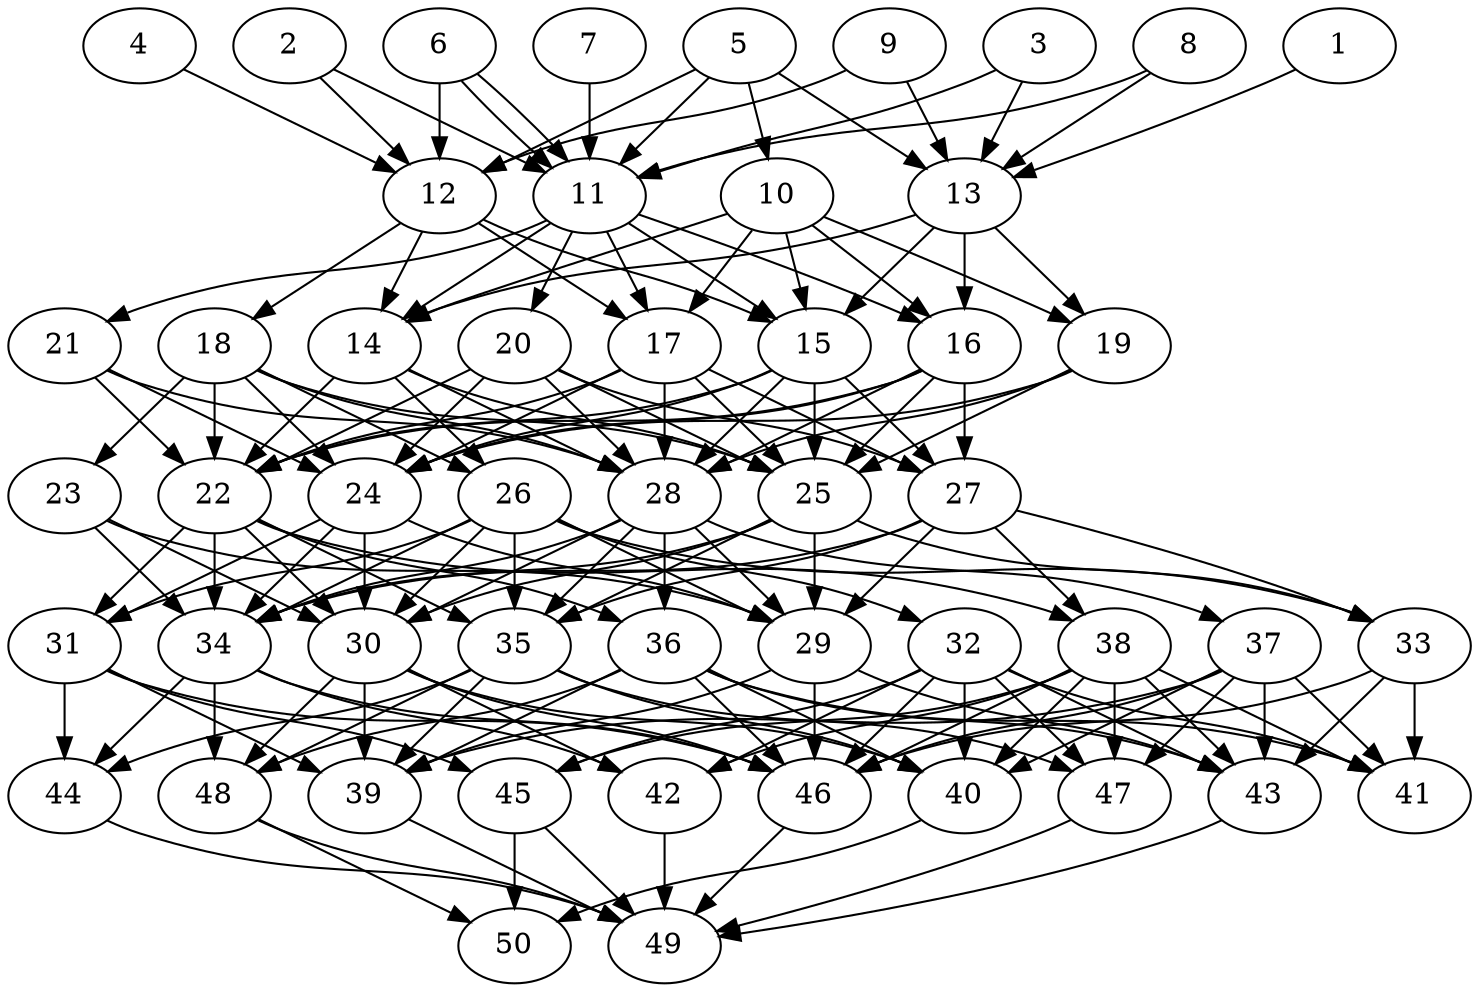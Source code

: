 // DAG automatically generated by daggen at Thu Oct  3 14:07:58 2019
// ./daggen --dot -n 50 --ccr 0.5 --fat 0.5 --regular 0.5 --density 0.9 --mindata 5242880 --maxdata 52428800 
digraph G {
  1 [size="56664064", alpha="0.07", expect_size="28332032"] 
  1 -> 13 [size ="28332032"]
  2 [size="47271936", alpha="0.03", expect_size="23635968"] 
  2 -> 11 [size ="23635968"]
  2 -> 12 [size ="23635968"]
  3 [size="73373696", alpha="0.11", expect_size="36686848"] 
  3 -> 11 [size ="36686848"]
  3 -> 13 [size ="36686848"]
  4 [size="70514688", alpha="0.09", expect_size="35257344"] 
  4 -> 12 [size ="35257344"]
  5 [size="66314240", alpha="0.09", expect_size="33157120"] 
  5 -> 10 [size ="33157120"]
  5 -> 11 [size ="33157120"]
  5 -> 12 [size ="33157120"]
  5 -> 13 [size ="33157120"]
  6 [size="85514240", alpha="0.17", expect_size="42757120"] 
  6 -> 11 [size ="42757120"]
  6 -> 11 [size ="42757120"]
  6 -> 12 [size ="42757120"]
  7 [size="83009536", alpha="0.00", expect_size="41504768"] 
  7 -> 11 [size ="41504768"]
  8 [size="58322944", alpha="0.04", expect_size="29161472"] 
  8 -> 11 [size ="29161472"]
  8 -> 13 [size ="29161472"]
  9 [size="43610112", alpha="0.19", expect_size="21805056"] 
  9 -> 12 [size ="21805056"]
  9 -> 13 [size ="21805056"]
  10 [size="93908992", alpha="0.18", expect_size="46954496"] 
  10 -> 14 [size ="46954496"]
  10 -> 15 [size ="46954496"]
  10 -> 16 [size ="46954496"]
  10 -> 17 [size ="46954496"]
  10 -> 19 [size ="46954496"]
  11 [size="67485696", alpha="0.13", expect_size="33742848"] 
  11 -> 14 [size ="33742848"]
  11 -> 15 [size ="33742848"]
  11 -> 16 [size ="33742848"]
  11 -> 17 [size ="33742848"]
  11 -> 20 [size ="33742848"]
  11 -> 21 [size ="33742848"]
  12 [size="102715392", alpha="0.17", expect_size="51357696"] 
  12 -> 14 [size ="51357696"]
  12 -> 15 [size ="51357696"]
  12 -> 17 [size ="51357696"]
  12 -> 18 [size ="51357696"]
  13 [size="20742144", alpha="0.09", expect_size="10371072"] 
  13 -> 14 [size ="10371072"]
  13 -> 15 [size ="10371072"]
  13 -> 16 [size ="10371072"]
  13 -> 19 [size ="10371072"]
  14 [size="74930176", alpha="0.13", expect_size="37465088"] 
  14 -> 22 [size ="37465088"]
  14 -> 25 [size ="37465088"]
  14 -> 26 [size ="37465088"]
  14 -> 28 [size ="37465088"]
  15 [size="22220800", alpha="0.12", expect_size="11110400"] 
  15 -> 22 [size ="11110400"]
  15 -> 24 [size ="11110400"]
  15 -> 25 [size ="11110400"]
  15 -> 27 [size ="11110400"]
  15 -> 28 [size ="11110400"]
  16 [size="65046528", alpha="0.12", expect_size="32523264"] 
  16 -> 22 [size ="32523264"]
  16 -> 24 [size ="32523264"]
  16 -> 25 [size ="32523264"]
  16 -> 27 [size ="32523264"]
  16 -> 28 [size ="32523264"]
  17 [size="51632128", alpha="0.03", expect_size="25816064"] 
  17 -> 22 [size ="25816064"]
  17 -> 24 [size ="25816064"]
  17 -> 25 [size ="25816064"]
  17 -> 27 [size ="25816064"]
  17 -> 28 [size ="25816064"]
  18 [size="52891648", alpha="0.00", expect_size="26445824"] 
  18 -> 22 [size ="26445824"]
  18 -> 23 [size ="26445824"]
  18 -> 24 [size ="26445824"]
  18 -> 25 [size ="26445824"]
  18 -> 26 [size ="26445824"]
  18 -> 28 [size ="26445824"]
  19 [size="73273344", alpha="0.00", expect_size="36636672"] 
  19 -> 24 [size ="36636672"]
  19 -> 25 [size ="36636672"]
  19 -> 28 [size ="36636672"]
  20 [size="69171200", alpha="0.19", expect_size="34585600"] 
  20 -> 22 [size ="34585600"]
  20 -> 24 [size ="34585600"]
  20 -> 25 [size ="34585600"]
  20 -> 27 [size ="34585600"]
  20 -> 28 [size ="34585600"]
  21 [size="58939392", alpha="0.08", expect_size="29469696"] 
  21 -> 22 [size ="29469696"]
  21 -> 24 [size ="29469696"]
  21 -> 28 [size ="29469696"]
  22 [size="24508416", alpha="0.04", expect_size="12254208"] 
  22 -> 30 [size ="12254208"]
  22 -> 31 [size ="12254208"]
  22 -> 34 [size ="12254208"]
  22 -> 35 [size ="12254208"]
  22 -> 36 [size ="12254208"]
  22 -> 38 [size ="12254208"]
  23 [size="12279808", alpha="0.14", expect_size="6139904"] 
  23 -> 29 [size ="6139904"]
  23 -> 30 [size ="6139904"]
  23 -> 34 [size ="6139904"]
  24 [size="53356544", alpha="0.16", expect_size="26678272"] 
  24 -> 29 [size ="26678272"]
  24 -> 30 [size ="26678272"]
  24 -> 31 [size ="26678272"]
  24 -> 34 [size ="26678272"]
  25 [size="20504576", alpha="0.11", expect_size="10252288"] 
  25 -> 29 [size ="10252288"]
  25 -> 30 [size ="10252288"]
  25 -> 33 [size ="10252288"]
  25 -> 34 [size ="10252288"]
  25 -> 35 [size ="10252288"]
  26 [size="78819328", alpha="0.01", expect_size="39409664"] 
  26 -> 29 [size ="39409664"]
  26 -> 30 [size ="39409664"]
  26 -> 31 [size ="39409664"]
  26 -> 32 [size ="39409664"]
  26 -> 33 [size ="39409664"]
  26 -> 34 [size ="39409664"]
  26 -> 35 [size ="39409664"]
  27 [size="41885696", alpha="0.06", expect_size="20942848"] 
  27 -> 29 [size ="20942848"]
  27 -> 33 [size ="20942848"]
  27 -> 34 [size ="20942848"]
  27 -> 35 [size ="20942848"]
  27 -> 38 [size ="20942848"]
  28 [size="58152960", alpha="0.02", expect_size="29076480"] 
  28 -> 29 [size ="29076480"]
  28 -> 30 [size ="29076480"]
  28 -> 34 [size ="29076480"]
  28 -> 35 [size ="29076480"]
  28 -> 36 [size ="29076480"]
  28 -> 37 [size ="29076480"]
  29 [size="59258880", alpha="0.05", expect_size="29629440"] 
  29 -> 39 [size ="29629440"]
  29 -> 43 [size ="29629440"]
  29 -> 46 [size ="29629440"]
  30 [size="60172288", alpha="0.05", expect_size="30086144"] 
  30 -> 39 [size ="30086144"]
  30 -> 40 [size ="30086144"]
  30 -> 42 [size ="30086144"]
  30 -> 46 [size ="30086144"]
  30 -> 48 [size ="30086144"]
  31 [size="55638016", alpha="0.18", expect_size="27819008"] 
  31 -> 39 [size ="27819008"]
  31 -> 44 [size ="27819008"]
  31 -> 45 [size ="27819008"]
  31 -> 46 [size ="27819008"]
  32 [size="91834368", alpha="0.10", expect_size="45917184"] 
  32 -> 40 [size ="45917184"]
  32 -> 41 [size ="45917184"]
  32 -> 42 [size ="45917184"]
  32 -> 43 [size ="45917184"]
  32 -> 45 [size ="45917184"]
  32 -> 46 [size ="45917184"]
  32 -> 47 [size ="45917184"]
  33 [size="16805888", alpha="0.04", expect_size="8402944"] 
  33 -> 41 [size ="8402944"]
  33 -> 43 [size ="8402944"]
  33 -> 46 [size ="8402944"]
  34 [size="82184192", alpha="0.12", expect_size="41092096"] 
  34 -> 42 [size ="41092096"]
  34 -> 44 [size ="41092096"]
  34 -> 46 [size ="41092096"]
  34 -> 48 [size ="41092096"]
  35 [size="64882688", alpha="0.02", expect_size="32441344"] 
  35 -> 39 [size ="32441344"]
  35 -> 40 [size ="32441344"]
  35 -> 44 [size ="32441344"]
  35 -> 47 [size ="32441344"]
  35 -> 48 [size ="32441344"]
  36 [size="20731904", alpha="0.04", expect_size="10365952"] 
  36 -> 39 [size ="10365952"]
  36 -> 40 [size ="10365952"]
  36 -> 41 [size ="10365952"]
  36 -> 43 [size ="10365952"]
  36 -> 46 [size ="10365952"]
  36 -> 48 [size ="10365952"]
  37 [size="24764416", alpha="0.15", expect_size="12382208"] 
  37 -> 39 [size ="12382208"]
  37 -> 40 [size ="12382208"]
  37 -> 41 [size ="12382208"]
  37 -> 43 [size ="12382208"]
  37 -> 46 [size ="12382208"]
  37 -> 47 [size ="12382208"]
  38 [size="55132160", alpha="0.15", expect_size="27566080"] 
  38 -> 40 [size ="27566080"]
  38 -> 41 [size ="27566080"]
  38 -> 42 [size ="27566080"]
  38 -> 43 [size ="27566080"]
  38 -> 45 [size ="27566080"]
  38 -> 46 [size ="27566080"]
  38 -> 47 [size ="27566080"]
  39 [size="65300480", alpha="0.07", expect_size="32650240"] 
  39 -> 49 [size ="32650240"]
  40 [size="88397824", alpha="0.13", expect_size="44198912"] 
  40 -> 50 [size ="44198912"]
  41 [size="19101696", alpha="0.09", expect_size="9550848"] 
  42 [size="103159808", alpha="0.07", expect_size="51579904"] 
  42 -> 49 [size ="51579904"]
  43 [size="55312384", alpha="0.06", expect_size="27656192"] 
  43 -> 49 [size ="27656192"]
  44 [size="74565632", alpha="0.14", expect_size="37282816"] 
  44 -> 49 [size ="37282816"]
  45 [size="36614144", alpha="0.04", expect_size="18307072"] 
  45 -> 49 [size ="18307072"]
  45 -> 50 [size ="18307072"]
  46 [size="47572992", alpha="0.09", expect_size="23786496"] 
  46 -> 49 [size ="23786496"]
  47 [size="67627008", alpha="0.00", expect_size="33813504"] 
  47 -> 49 [size ="33813504"]
  48 [size="43556864", alpha="0.02", expect_size="21778432"] 
  48 -> 49 [size ="21778432"]
  48 -> 50 [size ="21778432"]
  49 [size="17766400", alpha="0.14", expect_size="8883200"] 
  50 [size="53045248", alpha="0.16", expect_size="26522624"] 
}
